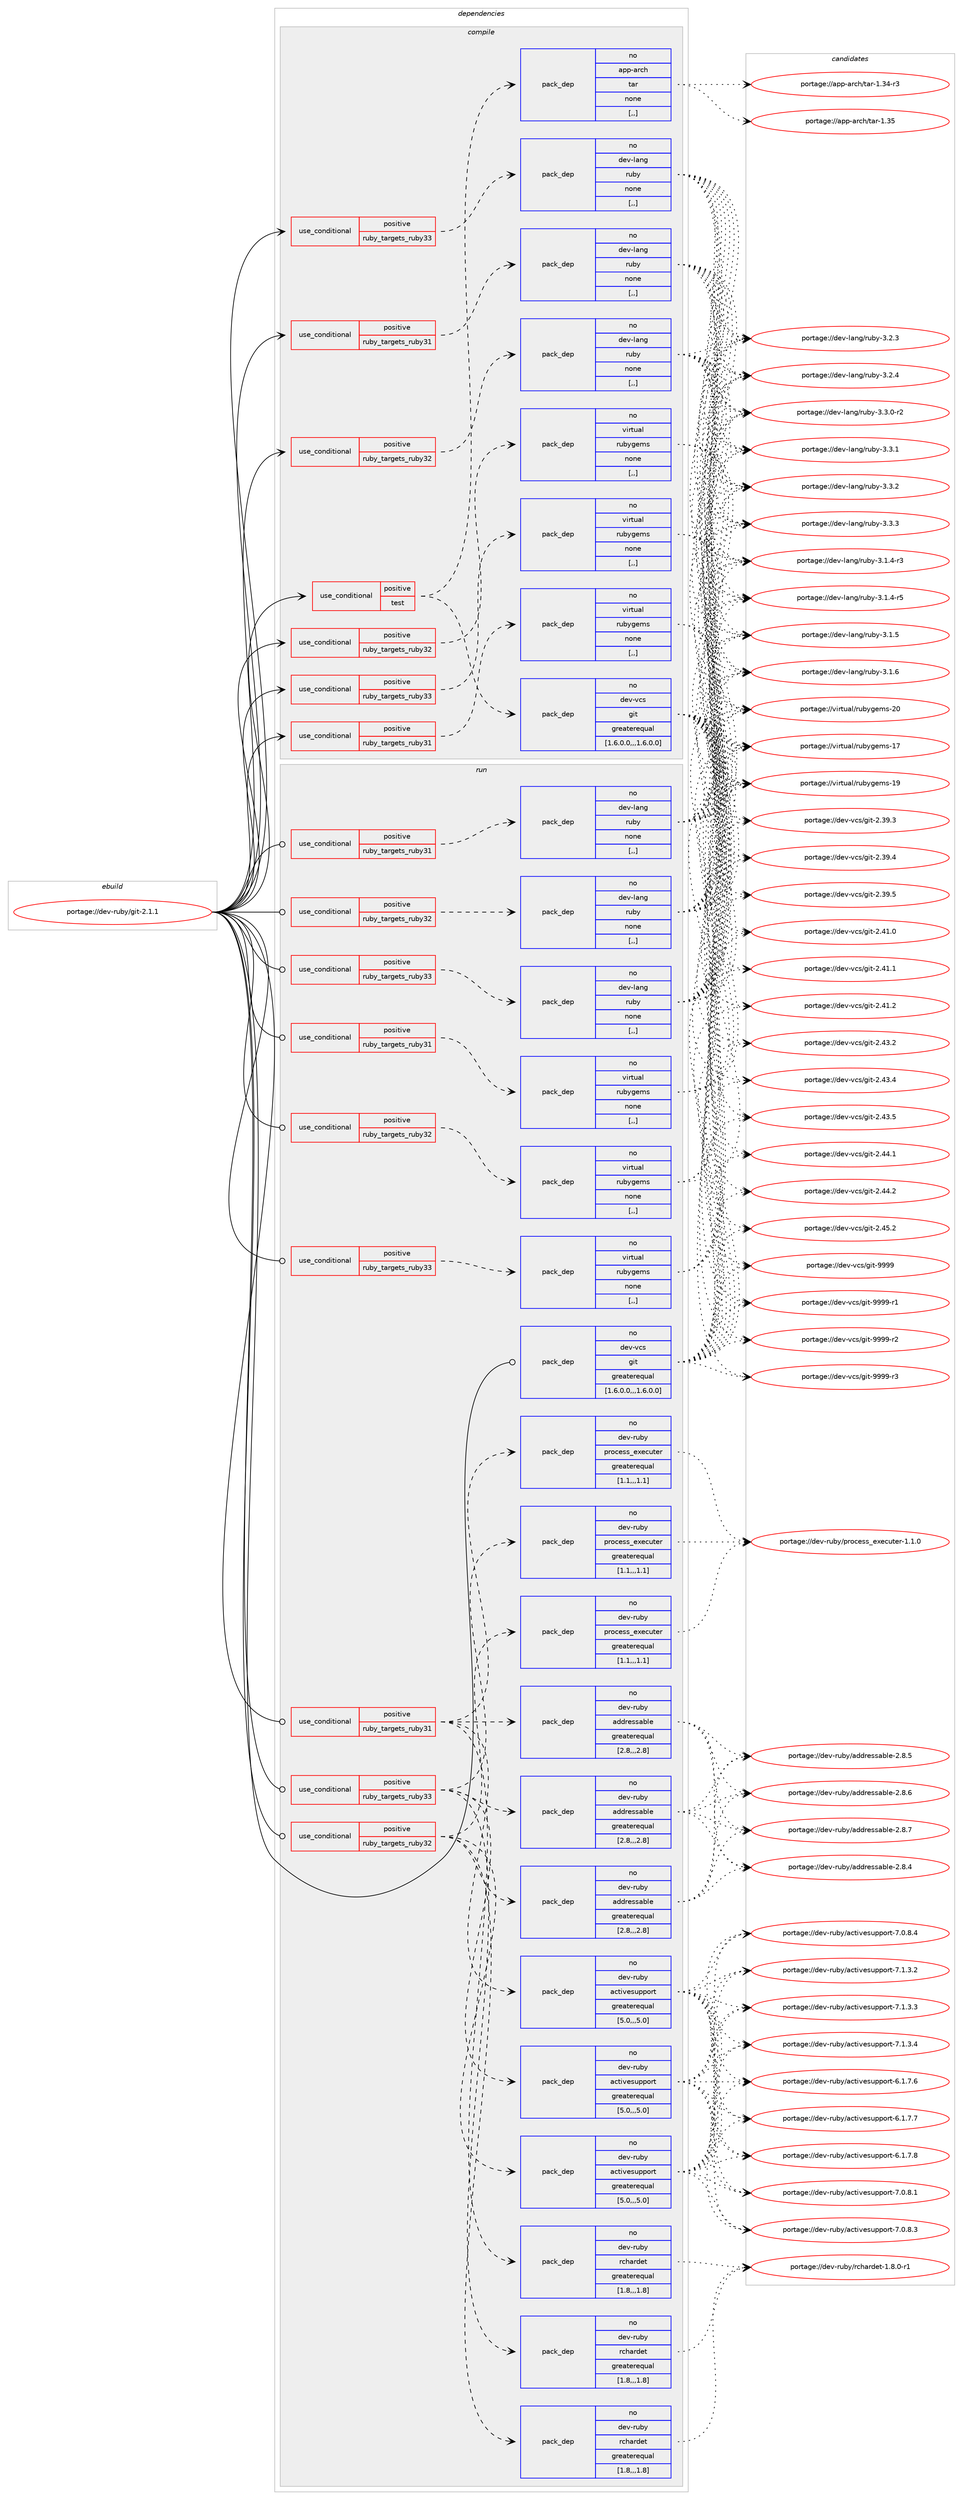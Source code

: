 digraph prolog {

# *************
# Graph options
# *************

newrank=true;
concentrate=true;
compound=true;
graph [rankdir=LR,fontname=Helvetica,fontsize=10,ranksep=1.5];#, ranksep=2.5, nodesep=0.2];
edge  [arrowhead=vee];
node  [fontname=Helvetica,fontsize=10];

# **********
# The ebuild
# **********

subgraph cluster_leftcol {
color=gray;
rank=same;
label=<<i>ebuild</i>>;
id [label="portage://dev-ruby/git-2.1.1", color=red, width=4, href="../dev-ruby/git-2.1.1.svg"];
}

# ****************
# The dependencies
# ****************

subgraph cluster_midcol {
color=gray;
label=<<i>dependencies</i>>;
subgraph cluster_compile {
fillcolor="#eeeeee";
style=filled;
label=<<i>compile</i>>;
subgraph cond47043 {
dependency181080 [label=<<TABLE BORDER="0" CELLBORDER="1" CELLSPACING="0" CELLPADDING="4"><TR><TD ROWSPAN="3" CELLPADDING="10">use_conditional</TD></TR><TR><TD>positive</TD></TR><TR><TD>ruby_targets_ruby31</TD></TR></TABLE>>, shape=none, color=red];
subgraph pack132740 {
dependency181081 [label=<<TABLE BORDER="0" CELLBORDER="1" CELLSPACING="0" CELLPADDING="4" WIDTH="220"><TR><TD ROWSPAN="6" CELLPADDING="30">pack_dep</TD></TR><TR><TD WIDTH="110">no</TD></TR><TR><TD>dev-lang</TD></TR><TR><TD>ruby</TD></TR><TR><TD>none</TD></TR><TR><TD>[,,]</TD></TR></TABLE>>, shape=none, color=blue];
}
dependency181080:e -> dependency181081:w [weight=20,style="dashed",arrowhead="vee"];
}
id:e -> dependency181080:w [weight=20,style="solid",arrowhead="vee"];
subgraph cond47044 {
dependency181082 [label=<<TABLE BORDER="0" CELLBORDER="1" CELLSPACING="0" CELLPADDING="4"><TR><TD ROWSPAN="3" CELLPADDING="10">use_conditional</TD></TR><TR><TD>positive</TD></TR><TR><TD>ruby_targets_ruby31</TD></TR></TABLE>>, shape=none, color=red];
subgraph pack132741 {
dependency181083 [label=<<TABLE BORDER="0" CELLBORDER="1" CELLSPACING="0" CELLPADDING="4" WIDTH="220"><TR><TD ROWSPAN="6" CELLPADDING="30">pack_dep</TD></TR><TR><TD WIDTH="110">no</TD></TR><TR><TD>virtual</TD></TR><TR><TD>rubygems</TD></TR><TR><TD>none</TD></TR><TR><TD>[,,]</TD></TR></TABLE>>, shape=none, color=blue];
}
dependency181082:e -> dependency181083:w [weight=20,style="dashed",arrowhead="vee"];
}
id:e -> dependency181082:w [weight=20,style="solid",arrowhead="vee"];
subgraph cond47045 {
dependency181084 [label=<<TABLE BORDER="0" CELLBORDER="1" CELLSPACING="0" CELLPADDING="4"><TR><TD ROWSPAN="3" CELLPADDING="10">use_conditional</TD></TR><TR><TD>positive</TD></TR><TR><TD>ruby_targets_ruby32</TD></TR></TABLE>>, shape=none, color=red];
subgraph pack132742 {
dependency181085 [label=<<TABLE BORDER="0" CELLBORDER="1" CELLSPACING="0" CELLPADDING="4" WIDTH="220"><TR><TD ROWSPAN="6" CELLPADDING="30">pack_dep</TD></TR><TR><TD WIDTH="110">no</TD></TR><TR><TD>dev-lang</TD></TR><TR><TD>ruby</TD></TR><TR><TD>none</TD></TR><TR><TD>[,,]</TD></TR></TABLE>>, shape=none, color=blue];
}
dependency181084:e -> dependency181085:w [weight=20,style="dashed",arrowhead="vee"];
}
id:e -> dependency181084:w [weight=20,style="solid",arrowhead="vee"];
subgraph cond47046 {
dependency181086 [label=<<TABLE BORDER="0" CELLBORDER="1" CELLSPACING="0" CELLPADDING="4"><TR><TD ROWSPAN="3" CELLPADDING="10">use_conditional</TD></TR><TR><TD>positive</TD></TR><TR><TD>ruby_targets_ruby32</TD></TR></TABLE>>, shape=none, color=red];
subgraph pack132743 {
dependency181087 [label=<<TABLE BORDER="0" CELLBORDER="1" CELLSPACING="0" CELLPADDING="4" WIDTH="220"><TR><TD ROWSPAN="6" CELLPADDING="30">pack_dep</TD></TR><TR><TD WIDTH="110">no</TD></TR><TR><TD>virtual</TD></TR><TR><TD>rubygems</TD></TR><TR><TD>none</TD></TR><TR><TD>[,,]</TD></TR></TABLE>>, shape=none, color=blue];
}
dependency181086:e -> dependency181087:w [weight=20,style="dashed",arrowhead="vee"];
}
id:e -> dependency181086:w [weight=20,style="solid",arrowhead="vee"];
subgraph cond47047 {
dependency181088 [label=<<TABLE BORDER="0" CELLBORDER="1" CELLSPACING="0" CELLPADDING="4"><TR><TD ROWSPAN="3" CELLPADDING="10">use_conditional</TD></TR><TR><TD>positive</TD></TR><TR><TD>ruby_targets_ruby33</TD></TR></TABLE>>, shape=none, color=red];
subgraph pack132744 {
dependency181089 [label=<<TABLE BORDER="0" CELLBORDER="1" CELLSPACING="0" CELLPADDING="4" WIDTH="220"><TR><TD ROWSPAN="6" CELLPADDING="30">pack_dep</TD></TR><TR><TD WIDTH="110">no</TD></TR><TR><TD>dev-lang</TD></TR><TR><TD>ruby</TD></TR><TR><TD>none</TD></TR><TR><TD>[,,]</TD></TR></TABLE>>, shape=none, color=blue];
}
dependency181088:e -> dependency181089:w [weight=20,style="dashed",arrowhead="vee"];
}
id:e -> dependency181088:w [weight=20,style="solid",arrowhead="vee"];
subgraph cond47048 {
dependency181090 [label=<<TABLE BORDER="0" CELLBORDER="1" CELLSPACING="0" CELLPADDING="4"><TR><TD ROWSPAN="3" CELLPADDING="10">use_conditional</TD></TR><TR><TD>positive</TD></TR><TR><TD>ruby_targets_ruby33</TD></TR></TABLE>>, shape=none, color=red];
subgraph pack132745 {
dependency181091 [label=<<TABLE BORDER="0" CELLBORDER="1" CELLSPACING="0" CELLPADDING="4" WIDTH="220"><TR><TD ROWSPAN="6" CELLPADDING="30">pack_dep</TD></TR><TR><TD WIDTH="110">no</TD></TR><TR><TD>virtual</TD></TR><TR><TD>rubygems</TD></TR><TR><TD>none</TD></TR><TR><TD>[,,]</TD></TR></TABLE>>, shape=none, color=blue];
}
dependency181090:e -> dependency181091:w [weight=20,style="dashed",arrowhead="vee"];
}
id:e -> dependency181090:w [weight=20,style="solid",arrowhead="vee"];
subgraph cond47049 {
dependency181092 [label=<<TABLE BORDER="0" CELLBORDER="1" CELLSPACING="0" CELLPADDING="4"><TR><TD ROWSPAN="3" CELLPADDING="10">use_conditional</TD></TR><TR><TD>positive</TD></TR><TR><TD>test</TD></TR></TABLE>>, shape=none, color=red];
subgraph pack132746 {
dependency181093 [label=<<TABLE BORDER="0" CELLBORDER="1" CELLSPACING="0" CELLPADDING="4" WIDTH="220"><TR><TD ROWSPAN="6" CELLPADDING="30">pack_dep</TD></TR><TR><TD WIDTH="110">no</TD></TR><TR><TD>dev-vcs</TD></TR><TR><TD>git</TD></TR><TR><TD>greaterequal</TD></TR><TR><TD>[1.6.0.0,,,1.6.0.0]</TD></TR></TABLE>>, shape=none, color=blue];
}
dependency181092:e -> dependency181093:w [weight=20,style="dashed",arrowhead="vee"];
subgraph pack132747 {
dependency181094 [label=<<TABLE BORDER="0" CELLBORDER="1" CELLSPACING="0" CELLPADDING="4" WIDTH="220"><TR><TD ROWSPAN="6" CELLPADDING="30">pack_dep</TD></TR><TR><TD WIDTH="110">no</TD></TR><TR><TD>app-arch</TD></TR><TR><TD>tar</TD></TR><TR><TD>none</TD></TR><TR><TD>[,,]</TD></TR></TABLE>>, shape=none, color=blue];
}
dependency181092:e -> dependency181094:w [weight=20,style="dashed",arrowhead="vee"];
}
id:e -> dependency181092:w [weight=20,style="solid",arrowhead="vee"];
}
subgraph cluster_compileandrun {
fillcolor="#eeeeee";
style=filled;
label=<<i>compile and run</i>>;
}
subgraph cluster_run {
fillcolor="#eeeeee";
style=filled;
label=<<i>run</i>>;
subgraph cond47050 {
dependency181095 [label=<<TABLE BORDER="0" CELLBORDER="1" CELLSPACING="0" CELLPADDING="4"><TR><TD ROWSPAN="3" CELLPADDING="10">use_conditional</TD></TR><TR><TD>positive</TD></TR><TR><TD>ruby_targets_ruby31</TD></TR></TABLE>>, shape=none, color=red];
subgraph pack132748 {
dependency181096 [label=<<TABLE BORDER="0" CELLBORDER="1" CELLSPACING="0" CELLPADDING="4" WIDTH="220"><TR><TD ROWSPAN="6" CELLPADDING="30">pack_dep</TD></TR><TR><TD WIDTH="110">no</TD></TR><TR><TD>dev-lang</TD></TR><TR><TD>ruby</TD></TR><TR><TD>none</TD></TR><TR><TD>[,,]</TD></TR></TABLE>>, shape=none, color=blue];
}
dependency181095:e -> dependency181096:w [weight=20,style="dashed",arrowhead="vee"];
}
id:e -> dependency181095:w [weight=20,style="solid",arrowhead="odot"];
subgraph cond47051 {
dependency181097 [label=<<TABLE BORDER="0" CELLBORDER="1" CELLSPACING="0" CELLPADDING="4"><TR><TD ROWSPAN="3" CELLPADDING="10">use_conditional</TD></TR><TR><TD>positive</TD></TR><TR><TD>ruby_targets_ruby31</TD></TR></TABLE>>, shape=none, color=red];
subgraph pack132749 {
dependency181098 [label=<<TABLE BORDER="0" CELLBORDER="1" CELLSPACING="0" CELLPADDING="4" WIDTH="220"><TR><TD ROWSPAN="6" CELLPADDING="30">pack_dep</TD></TR><TR><TD WIDTH="110">no</TD></TR><TR><TD>dev-ruby</TD></TR><TR><TD>activesupport</TD></TR><TR><TD>greaterequal</TD></TR><TR><TD>[5.0,,,5.0]</TD></TR></TABLE>>, shape=none, color=blue];
}
dependency181097:e -> dependency181098:w [weight=20,style="dashed",arrowhead="vee"];
subgraph pack132750 {
dependency181099 [label=<<TABLE BORDER="0" CELLBORDER="1" CELLSPACING="0" CELLPADDING="4" WIDTH="220"><TR><TD ROWSPAN="6" CELLPADDING="30">pack_dep</TD></TR><TR><TD WIDTH="110">no</TD></TR><TR><TD>dev-ruby</TD></TR><TR><TD>addressable</TD></TR><TR><TD>greaterequal</TD></TR><TR><TD>[2.8,,,2.8]</TD></TR></TABLE>>, shape=none, color=blue];
}
dependency181097:e -> dependency181099:w [weight=20,style="dashed",arrowhead="vee"];
subgraph pack132751 {
dependency181100 [label=<<TABLE BORDER="0" CELLBORDER="1" CELLSPACING="0" CELLPADDING="4" WIDTH="220"><TR><TD ROWSPAN="6" CELLPADDING="30">pack_dep</TD></TR><TR><TD WIDTH="110">no</TD></TR><TR><TD>dev-ruby</TD></TR><TR><TD>process_executer</TD></TR><TR><TD>greaterequal</TD></TR><TR><TD>[1.1,,,1.1]</TD></TR></TABLE>>, shape=none, color=blue];
}
dependency181097:e -> dependency181100:w [weight=20,style="dashed",arrowhead="vee"];
subgraph pack132752 {
dependency181101 [label=<<TABLE BORDER="0" CELLBORDER="1" CELLSPACING="0" CELLPADDING="4" WIDTH="220"><TR><TD ROWSPAN="6" CELLPADDING="30">pack_dep</TD></TR><TR><TD WIDTH="110">no</TD></TR><TR><TD>dev-ruby</TD></TR><TR><TD>rchardet</TD></TR><TR><TD>greaterequal</TD></TR><TR><TD>[1.8,,,1.8]</TD></TR></TABLE>>, shape=none, color=blue];
}
dependency181097:e -> dependency181101:w [weight=20,style="dashed",arrowhead="vee"];
}
id:e -> dependency181097:w [weight=20,style="solid",arrowhead="odot"];
subgraph cond47052 {
dependency181102 [label=<<TABLE BORDER="0" CELLBORDER="1" CELLSPACING="0" CELLPADDING="4"><TR><TD ROWSPAN="3" CELLPADDING="10">use_conditional</TD></TR><TR><TD>positive</TD></TR><TR><TD>ruby_targets_ruby31</TD></TR></TABLE>>, shape=none, color=red];
subgraph pack132753 {
dependency181103 [label=<<TABLE BORDER="0" CELLBORDER="1" CELLSPACING="0" CELLPADDING="4" WIDTH="220"><TR><TD ROWSPAN="6" CELLPADDING="30">pack_dep</TD></TR><TR><TD WIDTH="110">no</TD></TR><TR><TD>virtual</TD></TR><TR><TD>rubygems</TD></TR><TR><TD>none</TD></TR><TR><TD>[,,]</TD></TR></TABLE>>, shape=none, color=blue];
}
dependency181102:e -> dependency181103:w [weight=20,style="dashed",arrowhead="vee"];
}
id:e -> dependency181102:w [weight=20,style="solid",arrowhead="odot"];
subgraph cond47053 {
dependency181104 [label=<<TABLE BORDER="0" CELLBORDER="1" CELLSPACING="0" CELLPADDING="4"><TR><TD ROWSPAN="3" CELLPADDING="10">use_conditional</TD></TR><TR><TD>positive</TD></TR><TR><TD>ruby_targets_ruby32</TD></TR></TABLE>>, shape=none, color=red];
subgraph pack132754 {
dependency181105 [label=<<TABLE BORDER="0" CELLBORDER="1" CELLSPACING="0" CELLPADDING="4" WIDTH="220"><TR><TD ROWSPAN="6" CELLPADDING="30">pack_dep</TD></TR><TR><TD WIDTH="110">no</TD></TR><TR><TD>dev-lang</TD></TR><TR><TD>ruby</TD></TR><TR><TD>none</TD></TR><TR><TD>[,,]</TD></TR></TABLE>>, shape=none, color=blue];
}
dependency181104:e -> dependency181105:w [weight=20,style="dashed",arrowhead="vee"];
}
id:e -> dependency181104:w [weight=20,style="solid",arrowhead="odot"];
subgraph cond47054 {
dependency181106 [label=<<TABLE BORDER="0" CELLBORDER="1" CELLSPACING="0" CELLPADDING="4"><TR><TD ROWSPAN="3" CELLPADDING="10">use_conditional</TD></TR><TR><TD>positive</TD></TR><TR><TD>ruby_targets_ruby32</TD></TR></TABLE>>, shape=none, color=red];
subgraph pack132755 {
dependency181107 [label=<<TABLE BORDER="0" CELLBORDER="1" CELLSPACING="0" CELLPADDING="4" WIDTH="220"><TR><TD ROWSPAN="6" CELLPADDING="30">pack_dep</TD></TR><TR><TD WIDTH="110">no</TD></TR><TR><TD>dev-ruby</TD></TR><TR><TD>activesupport</TD></TR><TR><TD>greaterequal</TD></TR><TR><TD>[5.0,,,5.0]</TD></TR></TABLE>>, shape=none, color=blue];
}
dependency181106:e -> dependency181107:w [weight=20,style="dashed",arrowhead="vee"];
subgraph pack132756 {
dependency181108 [label=<<TABLE BORDER="0" CELLBORDER="1" CELLSPACING="0" CELLPADDING="4" WIDTH="220"><TR><TD ROWSPAN="6" CELLPADDING="30">pack_dep</TD></TR><TR><TD WIDTH="110">no</TD></TR><TR><TD>dev-ruby</TD></TR><TR><TD>addressable</TD></TR><TR><TD>greaterequal</TD></TR><TR><TD>[2.8,,,2.8]</TD></TR></TABLE>>, shape=none, color=blue];
}
dependency181106:e -> dependency181108:w [weight=20,style="dashed",arrowhead="vee"];
subgraph pack132757 {
dependency181109 [label=<<TABLE BORDER="0" CELLBORDER="1" CELLSPACING="0" CELLPADDING="4" WIDTH="220"><TR><TD ROWSPAN="6" CELLPADDING="30">pack_dep</TD></TR><TR><TD WIDTH="110">no</TD></TR><TR><TD>dev-ruby</TD></TR><TR><TD>process_executer</TD></TR><TR><TD>greaterequal</TD></TR><TR><TD>[1.1,,,1.1]</TD></TR></TABLE>>, shape=none, color=blue];
}
dependency181106:e -> dependency181109:w [weight=20,style="dashed",arrowhead="vee"];
subgraph pack132758 {
dependency181110 [label=<<TABLE BORDER="0" CELLBORDER="1" CELLSPACING="0" CELLPADDING="4" WIDTH="220"><TR><TD ROWSPAN="6" CELLPADDING="30">pack_dep</TD></TR><TR><TD WIDTH="110">no</TD></TR><TR><TD>dev-ruby</TD></TR><TR><TD>rchardet</TD></TR><TR><TD>greaterequal</TD></TR><TR><TD>[1.8,,,1.8]</TD></TR></TABLE>>, shape=none, color=blue];
}
dependency181106:e -> dependency181110:w [weight=20,style="dashed",arrowhead="vee"];
}
id:e -> dependency181106:w [weight=20,style="solid",arrowhead="odot"];
subgraph cond47055 {
dependency181111 [label=<<TABLE BORDER="0" CELLBORDER="1" CELLSPACING="0" CELLPADDING="4"><TR><TD ROWSPAN="3" CELLPADDING="10">use_conditional</TD></TR><TR><TD>positive</TD></TR><TR><TD>ruby_targets_ruby32</TD></TR></TABLE>>, shape=none, color=red];
subgraph pack132759 {
dependency181112 [label=<<TABLE BORDER="0" CELLBORDER="1" CELLSPACING="0" CELLPADDING="4" WIDTH="220"><TR><TD ROWSPAN="6" CELLPADDING="30">pack_dep</TD></TR><TR><TD WIDTH="110">no</TD></TR><TR><TD>virtual</TD></TR><TR><TD>rubygems</TD></TR><TR><TD>none</TD></TR><TR><TD>[,,]</TD></TR></TABLE>>, shape=none, color=blue];
}
dependency181111:e -> dependency181112:w [weight=20,style="dashed",arrowhead="vee"];
}
id:e -> dependency181111:w [weight=20,style="solid",arrowhead="odot"];
subgraph cond47056 {
dependency181113 [label=<<TABLE BORDER="0" CELLBORDER="1" CELLSPACING="0" CELLPADDING="4"><TR><TD ROWSPAN="3" CELLPADDING="10">use_conditional</TD></TR><TR><TD>positive</TD></TR><TR><TD>ruby_targets_ruby33</TD></TR></TABLE>>, shape=none, color=red];
subgraph pack132760 {
dependency181114 [label=<<TABLE BORDER="0" CELLBORDER="1" CELLSPACING="0" CELLPADDING="4" WIDTH="220"><TR><TD ROWSPAN="6" CELLPADDING="30">pack_dep</TD></TR><TR><TD WIDTH="110">no</TD></TR><TR><TD>dev-lang</TD></TR><TR><TD>ruby</TD></TR><TR><TD>none</TD></TR><TR><TD>[,,]</TD></TR></TABLE>>, shape=none, color=blue];
}
dependency181113:e -> dependency181114:w [weight=20,style="dashed",arrowhead="vee"];
}
id:e -> dependency181113:w [weight=20,style="solid",arrowhead="odot"];
subgraph cond47057 {
dependency181115 [label=<<TABLE BORDER="0" CELLBORDER="1" CELLSPACING="0" CELLPADDING="4"><TR><TD ROWSPAN="3" CELLPADDING="10">use_conditional</TD></TR><TR><TD>positive</TD></TR><TR><TD>ruby_targets_ruby33</TD></TR></TABLE>>, shape=none, color=red];
subgraph pack132761 {
dependency181116 [label=<<TABLE BORDER="0" CELLBORDER="1" CELLSPACING="0" CELLPADDING="4" WIDTH="220"><TR><TD ROWSPAN="6" CELLPADDING="30">pack_dep</TD></TR><TR><TD WIDTH="110">no</TD></TR><TR><TD>dev-ruby</TD></TR><TR><TD>activesupport</TD></TR><TR><TD>greaterequal</TD></TR><TR><TD>[5.0,,,5.0]</TD></TR></TABLE>>, shape=none, color=blue];
}
dependency181115:e -> dependency181116:w [weight=20,style="dashed",arrowhead="vee"];
subgraph pack132762 {
dependency181117 [label=<<TABLE BORDER="0" CELLBORDER="1" CELLSPACING="0" CELLPADDING="4" WIDTH="220"><TR><TD ROWSPAN="6" CELLPADDING="30">pack_dep</TD></TR><TR><TD WIDTH="110">no</TD></TR><TR><TD>dev-ruby</TD></TR><TR><TD>addressable</TD></TR><TR><TD>greaterequal</TD></TR><TR><TD>[2.8,,,2.8]</TD></TR></TABLE>>, shape=none, color=blue];
}
dependency181115:e -> dependency181117:w [weight=20,style="dashed",arrowhead="vee"];
subgraph pack132763 {
dependency181118 [label=<<TABLE BORDER="0" CELLBORDER="1" CELLSPACING="0" CELLPADDING="4" WIDTH="220"><TR><TD ROWSPAN="6" CELLPADDING="30">pack_dep</TD></TR><TR><TD WIDTH="110">no</TD></TR><TR><TD>dev-ruby</TD></TR><TR><TD>process_executer</TD></TR><TR><TD>greaterequal</TD></TR><TR><TD>[1.1,,,1.1]</TD></TR></TABLE>>, shape=none, color=blue];
}
dependency181115:e -> dependency181118:w [weight=20,style="dashed",arrowhead="vee"];
subgraph pack132764 {
dependency181119 [label=<<TABLE BORDER="0" CELLBORDER="1" CELLSPACING="0" CELLPADDING="4" WIDTH="220"><TR><TD ROWSPAN="6" CELLPADDING="30">pack_dep</TD></TR><TR><TD WIDTH="110">no</TD></TR><TR><TD>dev-ruby</TD></TR><TR><TD>rchardet</TD></TR><TR><TD>greaterequal</TD></TR><TR><TD>[1.8,,,1.8]</TD></TR></TABLE>>, shape=none, color=blue];
}
dependency181115:e -> dependency181119:w [weight=20,style="dashed",arrowhead="vee"];
}
id:e -> dependency181115:w [weight=20,style="solid",arrowhead="odot"];
subgraph cond47058 {
dependency181120 [label=<<TABLE BORDER="0" CELLBORDER="1" CELLSPACING="0" CELLPADDING="4"><TR><TD ROWSPAN="3" CELLPADDING="10">use_conditional</TD></TR><TR><TD>positive</TD></TR><TR><TD>ruby_targets_ruby33</TD></TR></TABLE>>, shape=none, color=red];
subgraph pack132765 {
dependency181121 [label=<<TABLE BORDER="0" CELLBORDER="1" CELLSPACING="0" CELLPADDING="4" WIDTH="220"><TR><TD ROWSPAN="6" CELLPADDING="30">pack_dep</TD></TR><TR><TD WIDTH="110">no</TD></TR><TR><TD>virtual</TD></TR><TR><TD>rubygems</TD></TR><TR><TD>none</TD></TR><TR><TD>[,,]</TD></TR></TABLE>>, shape=none, color=blue];
}
dependency181120:e -> dependency181121:w [weight=20,style="dashed",arrowhead="vee"];
}
id:e -> dependency181120:w [weight=20,style="solid",arrowhead="odot"];
subgraph pack132766 {
dependency181122 [label=<<TABLE BORDER="0" CELLBORDER="1" CELLSPACING="0" CELLPADDING="4" WIDTH="220"><TR><TD ROWSPAN="6" CELLPADDING="30">pack_dep</TD></TR><TR><TD WIDTH="110">no</TD></TR><TR><TD>dev-vcs</TD></TR><TR><TD>git</TD></TR><TR><TD>greaterequal</TD></TR><TR><TD>[1.6.0.0,,,1.6.0.0]</TD></TR></TABLE>>, shape=none, color=blue];
}
id:e -> dependency181122:w [weight=20,style="solid",arrowhead="odot"];
}
}

# **************
# The candidates
# **************

subgraph cluster_choices {
rank=same;
color=gray;
label=<<i>candidates</i>>;

subgraph choice132740 {
color=black;
nodesep=1;
choice100101118451089711010347114117981214551464946524511451 [label="portage://dev-lang/ruby-3.1.4-r3", color=red, width=4,href="../dev-lang/ruby-3.1.4-r3.svg"];
choice100101118451089711010347114117981214551464946524511453 [label="portage://dev-lang/ruby-3.1.4-r5", color=red, width=4,href="../dev-lang/ruby-3.1.4-r5.svg"];
choice10010111845108971101034711411798121455146494653 [label="portage://dev-lang/ruby-3.1.5", color=red, width=4,href="../dev-lang/ruby-3.1.5.svg"];
choice10010111845108971101034711411798121455146494654 [label="portage://dev-lang/ruby-3.1.6", color=red, width=4,href="../dev-lang/ruby-3.1.6.svg"];
choice10010111845108971101034711411798121455146504651 [label="portage://dev-lang/ruby-3.2.3", color=red, width=4,href="../dev-lang/ruby-3.2.3.svg"];
choice10010111845108971101034711411798121455146504652 [label="portage://dev-lang/ruby-3.2.4", color=red, width=4,href="../dev-lang/ruby-3.2.4.svg"];
choice100101118451089711010347114117981214551465146484511450 [label="portage://dev-lang/ruby-3.3.0-r2", color=red, width=4,href="../dev-lang/ruby-3.3.0-r2.svg"];
choice10010111845108971101034711411798121455146514649 [label="portage://dev-lang/ruby-3.3.1", color=red, width=4,href="../dev-lang/ruby-3.3.1.svg"];
choice10010111845108971101034711411798121455146514650 [label="portage://dev-lang/ruby-3.3.2", color=red, width=4,href="../dev-lang/ruby-3.3.2.svg"];
choice10010111845108971101034711411798121455146514651 [label="portage://dev-lang/ruby-3.3.3", color=red, width=4,href="../dev-lang/ruby-3.3.3.svg"];
dependency181081:e -> choice100101118451089711010347114117981214551464946524511451:w [style=dotted,weight="100"];
dependency181081:e -> choice100101118451089711010347114117981214551464946524511453:w [style=dotted,weight="100"];
dependency181081:e -> choice10010111845108971101034711411798121455146494653:w [style=dotted,weight="100"];
dependency181081:e -> choice10010111845108971101034711411798121455146494654:w [style=dotted,weight="100"];
dependency181081:e -> choice10010111845108971101034711411798121455146504651:w [style=dotted,weight="100"];
dependency181081:e -> choice10010111845108971101034711411798121455146504652:w [style=dotted,weight="100"];
dependency181081:e -> choice100101118451089711010347114117981214551465146484511450:w [style=dotted,weight="100"];
dependency181081:e -> choice10010111845108971101034711411798121455146514649:w [style=dotted,weight="100"];
dependency181081:e -> choice10010111845108971101034711411798121455146514650:w [style=dotted,weight="100"];
dependency181081:e -> choice10010111845108971101034711411798121455146514651:w [style=dotted,weight="100"];
}
subgraph choice132741 {
color=black;
nodesep=1;
choice118105114116117971084711411798121103101109115454955 [label="portage://virtual/rubygems-17", color=red, width=4,href="../virtual/rubygems-17.svg"];
choice118105114116117971084711411798121103101109115454957 [label="portage://virtual/rubygems-19", color=red, width=4,href="../virtual/rubygems-19.svg"];
choice118105114116117971084711411798121103101109115455048 [label="portage://virtual/rubygems-20", color=red, width=4,href="../virtual/rubygems-20.svg"];
dependency181083:e -> choice118105114116117971084711411798121103101109115454955:w [style=dotted,weight="100"];
dependency181083:e -> choice118105114116117971084711411798121103101109115454957:w [style=dotted,weight="100"];
dependency181083:e -> choice118105114116117971084711411798121103101109115455048:w [style=dotted,weight="100"];
}
subgraph choice132742 {
color=black;
nodesep=1;
choice100101118451089711010347114117981214551464946524511451 [label="portage://dev-lang/ruby-3.1.4-r3", color=red, width=4,href="../dev-lang/ruby-3.1.4-r3.svg"];
choice100101118451089711010347114117981214551464946524511453 [label="portage://dev-lang/ruby-3.1.4-r5", color=red, width=4,href="../dev-lang/ruby-3.1.4-r5.svg"];
choice10010111845108971101034711411798121455146494653 [label="portage://dev-lang/ruby-3.1.5", color=red, width=4,href="../dev-lang/ruby-3.1.5.svg"];
choice10010111845108971101034711411798121455146494654 [label="portage://dev-lang/ruby-3.1.6", color=red, width=4,href="../dev-lang/ruby-3.1.6.svg"];
choice10010111845108971101034711411798121455146504651 [label="portage://dev-lang/ruby-3.2.3", color=red, width=4,href="../dev-lang/ruby-3.2.3.svg"];
choice10010111845108971101034711411798121455146504652 [label="portage://dev-lang/ruby-3.2.4", color=red, width=4,href="../dev-lang/ruby-3.2.4.svg"];
choice100101118451089711010347114117981214551465146484511450 [label="portage://dev-lang/ruby-3.3.0-r2", color=red, width=4,href="../dev-lang/ruby-3.3.0-r2.svg"];
choice10010111845108971101034711411798121455146514649 [label="portage://dev-lang/ruby-3.3.1", color=red, width=4,href="../dev-lang/ruby-3.3.1.svg"];
choice10010111845108971101034711411798121455146514650 [label="portage://dev-lang/ruby-3.3.2", color=red, width=4,href="../dev-lang/ruby-3.3.2.svg"];
choice10010111845108971101034711411798121455146514651 [label="portage://dev-lang/ruby-3.3.3", color=red, width=4,href="../dev-lang/ruby-3.3.3.svg"];
dependency181085:e -> choice100101118451089711010347114117981214551464946524511451:w [style=dotted,weight="100"];
dependency181085:e -> choice100101118451089711010347114117981214551464946524511453:w [style=dotted,weight="100"];
dependency181085:e -> choice10010111845108971101034711411798121455146494653:w [style=dotted,weight="100"];
dependency181085:e -> choice10010111845108971101034711411798121455146494654:w [style=dotted,weight="100"];
dependency181085:e -> choice10010111845108971101034711411798121455146504651:w [style=dotted,weight="100"];
dependency181085:e -> choice10010111845108971101034711411798121455146504652:w [style=dotted,weight="100"];
dependency181085:e -> choice100101118451089711010347114117981214551465146484511450:w [style=dotted,weight="100"];
dependency181085:e -> choice10010111845108971101034711411798121455146514649:w [style=dotted,weight="100"];
dependency181085:e -> choice10010111845108971101034711411798121455146514650:w [style=dotted,weight="100"];
dependency181085:e -> choice10010111845108971101034711411798121455146514651:w [style=dotted,weight="100"];
}
subgraph choice132743 {
color=black;
nodesep=1;
choice118105114116117971084711411798121103101109115454955 [label="portage://virtual/rubygems-17", color=red, width=4,href="../virtual/rubygems-17.svg"];
choice118105114116117971084711411798121103101109115454957 [label="portage://virtual/rubygems-19", color=red, width=4,href="../virtual/rubygems-19.svg"];
choice118105114116117971084711411798121103101109115455048 [label="portage://virtual/rubygems-20", color=red, width=4,href="../virtual/rubygems-20.svg"];
dependency181087:e -> choice118105114116117971084711411798121103101109115454955:w [style=dotted,weight="100"];
dependency181087:e -> choice118105114116117971084711411798121103101109115454957:w [style=dotted,weight="100"];
dependency181087:e -> choice118105114116117971084711411798121103101109115455048:w [style=dotted,weight="100"];
}
subgraph choice132744 {
color=black;
nodesep=1;
choice100101118451089711010347114117981214551464946524511451 [label="portage://dev-lang/ruby-3.1.4-r3", color=red, width=4,href="../dev-lang/ruby-3.1.4-r3.svg"];
choice100101118451089711010347114117981214551464946524511453 [label="portage://dev-lang/ruby-3.1.4-r5", color=red, width=4,href="../dev-lang/ruby-3.1.4-r5.svg"];
choice10010111845108971101034711411798121455146494653 [label="portage://dev-lang/ruby-3.1.5", color=red, width=4,href="../dev-lang/ruby-3.1.5.svg"];
choice10010111845108971101034711411798121455146494654 [label="portage://dev-lang/ruby-3.1.6", color=red, width=4,href="../dev-lang/ruby-3.1.6.svg"];
choice10010111845108971101034711411798121455146504651 [label="portage://dev-lang/ruby-3.2.3", color=red, width=4,href="../dev-lang/ruby-3.2.3.svg"];
choice10010111845108971101034711411798121455146504652 [label="portage://dev-lang/ruby-3.2.4", color=red, width=4,href="../dev-lang/ruby-3.2.4.svg"];
choice100101118451089711010347114117981214551465146484511450 [label="portage://dev-lang/ruby-3.3.0-r2", color=red, width=4,href="../dev-lang/ruby-3.3.0-r2.svg"];
choice10010111845108971101034711411798121455146514649 [label="portage://dev-lang/ruby-3.3.1", color=red, width=4,href="../dev-lang/ruby-3.3.1.svg"];
choice10010111845108971101034711411798121455146514650 [label="portage://dev-lang/ruby-3.3.2", color=red, width=4,href="../dev-lang/ruby-3.3.2.svg"];
choice10010111845108971101034711411798121455146514651 [label="portage://dev-lang/ruby-3.3.3", color=red, width=4,href="../dev-lang/ruby-3.3.3.svg"];
dependency181089:e -> choice100101118451089711010347114117981214551464946524511451:w [style=dotted,weight="100"];
dependency181089:e -> choice100101118451089711010347114117981214551464946524511453:w [style=dotted,weight="100"];
dependency181089:e -> choice10010111845108971101034711411798121455146494653:w [style=dotted,weight="100"];
dependency181089:e -> choice10010111845108971101034711411798121455146494654:w [style=dotted,weight="100"];
dependency181089:e -> choice10010111845108971101034711411798121455146504651:w [style=dotted,weight="100"];
dependency181089:e -> choice10010111845108971101034711411798121455146504652:w [style=dotted,weight="100"];
dependency181089:e -> choice100101118451089711010347114117981214551465146484511450:w [style=dotted,weight="100"];
dependency181089:e -> choice10010111845108971101034711411798121455146514649:w [style=dotted,weight="100"];
dependency181089:e -> choice10010111845108971101034711411798121455146514650:w [style=dotted,weight="100"];
dependency181089:e -> choice10010111845108971101034711411798121455146514651:w [style=dotted,weight="100"];
}
subgraph choice132745 {
color=black;
nodesep=1;
choice118105114116117971084711411798121103101109115454955 [label="portage://virtual/rubygems-17", color=red, width=4,href="../virtual/rubygems-17.svg"];
choice118105114116117971084711411798121103101109115454957 [label="portage://virtual/rubygems-19", color=red, width=4,href="../virtual/rubygems-19.svg"];
choice118105114116117971084711411798121103101109115455048 [label="portage://virtual/rubygems-20", color=red, width=4,href="../virtual/rubygems-20.svg"];
dependency181091:e -> choice118105114116117971084711411798121103101109115454955:w [style=dotted,weight="100"];
dependency181091:e -> choice118105114116117971084711411798121103101109115454957:w [style=dotted,weight="100"];
dependency181091:e -> choice118105114116117971084711411798121103101109115455048:w [style=dotted,weight="100"];
}
subgraph choice132746 {
color=black;
nodesep=1;
choice10010111845118991154710310511645504651574651 [label="portage://dev-vcs/git-2.39.3", color=red, width=4,href="../dev-vcs/git-2.39.3.svg"];
choice10010111845118991154710310511645504651574652 [label="portage://dev-vcs/git-2.39.4", color=red, width=4,href="../dev-vcs/git-2.39.4.svg"];
choice10010111845118991154710310511645504651574653 [label="portage://dev-vcs/git-2.39.5", color=red, width=4,href="../dev-vcs/git-2.39.5.svg"];
choice10010111845118991154710310511645504652494648 [label="portage://dev-vcs/git-2.41.0", color=red, width=4,href="../dev-vcs/git-2.41.0.svg"];
choice10010111845118991154710310511645504652494649 [label="portage://dev-vcs/git-2.41.1", color=red, width=4,href="../dev-vcs/git-2.41.1.svg"];
choice10010111845118991154710310511645504652494650 [label="portage://dev-vcs/git-2.41.2", color=red, width=4,href="../dev-vcs/git-2.41.2.svg"];
choice10010111845118991154710310511645504652514650 [label="portage://dev-vcs/git-2.43.2", color=red, width=4,href="../dev-vcs/git-2.43.2.svg"];
choice10010111845118991154710310511645504652514652 [label="portage://dev-vcs/git-2.43.4", color=red, width=4,href="../dev-vcs/git-2.43.4.svg"];
choice10010111845118991154710310511645504652514653 [label="portage://dev-vcs/git-2.43.5", color=red, width=4,href="../dev-vcs/git-2.43.5.svg"];
choice10010111845118991154710310511645504652524649 [label="portage://dev-vcs/git-2.44.1", color=red, width=4,href="../dev-vcs/git-2.44.1.svg"];
choice10010111845118991154710310511645504652524650 [label="portage://dev-vcs/git-2.44.2", color=red, width=4,href="../dev-vcs/git-2.44.2.svg"];
choice10010111845118991154710310511645504652534650 [label="portage://dev-vcs/git-2.45.2", color=red, width=4,href="../dev-vcs/git-2.45.2.svg"];
choice1001011184511899115471031051164557575757 [label="portage://dev-vcs/git-9999", color=red, width=4,href="../dev-vcs/git-9999.svg"];
choice10010111845118991154710310511645575757574511449 [label="portage://dev-vcs/git-9999-r1", color=red, width=4,href="../dev-vcs/git-9999-r1.svg"];
choice10010111845118991154710310511645575757574511450 [label="portage://dev-vcs/git-9999-r2", color=red, width=4,href="../dev-vcs/git-9999-r2.svg"];
choice10010111845118991154710310511645575757574511451 [label="portage://dev-vcs/git-9999-r3", color=red, width=4,href="../dev-vcs/git-9999-r3.svg"];
dependency181093:e -> choice10010111845118991154710310511645504651574651:w [style=dotted,weight="100"];
dependency181093:e -> choice10010111845118991154710310511645504651574652:w [style=dotted,weight="100"];
dependency181093:e -> choice10010111845118991154710310511645504651574653:w [style=dotted,weight="100"];
dependency181093:e -> choice10010111845118991154710310511645504652494648:w [style=dotted,weight="100"];
dependency181093:e -> choice10010111845118991154710310511645504652494649:w [style=dotted,weight="100"];
dependency181093:e -> choice10010111845118991154710310511645504652494650:w [style=dotted,weight="100"];
dependency181093:e -> choice10010111845118991154710310511645504652514650:w [style=dotted,weight="100"];
dependency181093:e -> choice10010111845118991154710310511645504652514652:w [style=dotted,weight="100"];
dependency181093:e -> choice10010111845118991154710310511645504652514653:w [style=dotted,weight="100"];
dependency181093:e -> choice10010111845118991154710310511645504652524649:w [style=dotted,weight="100"];
dependency181093:e -> choice10010111845118991154710310511645504652524650:w [style=dotted,weight="100"];
dependency181093:e -> choice10010111845118991154710310511645504652534650:w [style=dotted,weight="100"];
dependency181093:e -> choice1001011184511899115471031051164557575757:w [style=dotted,weight="100"];
dependency181093:e -> choice10010111845118991154710310511645575757574511449:w [style=dotted,weight="100"];
dependency181093:e -> choice10010111845118991154710310511645575757574511450:w [style=dotted,weight="100"];
dependency181093:e -> choice10010111845118991154710310511645575757574511451:w [style=dotted,weight="100"];
}
subgraph choice132747 {
color=black;
nodesep=1;
choice97112112459711499104471169711445494651524511451 [label="portage://app-arch/tar-1.34-r3", color=red, width=4,href="../app-arch/tar-1.34-r3.svg"];
choice9711211245971149910447116971144549465153 [label="portage://app-arch/tar-1.35", color=red, width=4,href="../app-arch/tar-1.35.svg"];
dependency181094:e -> choice97112112459711499104471169711445494651524511451:w [style=dotted,weight="100"];
dependency181094:e -> choice9711211245971149910447116971144549465153:w [style=dotted,weight="100"];
}
subgraph choice132748 {
color=black;
nodesep=1;
choice100101118451089711010347114117981214551464946524511451 [label="portage://dev-lang/ruby-3.1.4-r3", color=red, width=4,href="../dev-lang/ruby-3.1.4-r3.svg"];
choice100101118451089711010347114117981214551464946524511453 [label="portage://dev-lang/ruby-3.1.4-r5", color=red, width=4,href="../dev-lang/ruby-3.1.4-r5.svg"];
choice10010111845108971101034711411798121455146494653 [label="portage://dev-lang/ruby-3.1.5", color=red, width=4,href="../dev-lang/ruby-3.1.5.svg"];
choice10010111845108971101034711411798121455146494654 [label="portage://dev-lang/ruby-3.1.6", color=red, width=4,href="../dev-lang/ruby-3.1.6.svg"];
choice10010111845108971101034711411798121455146504651 [label="portage://dev-lang/ruby-3.2.3", color=red, width=4,href="../dev-lang/ruby-3.2.3.svg"];
choice10010111845108971101034711411798121455146504652 [label="portage://dev-lang/ruby-3.2.4", color=red, width=4,href="../dev-lang/ruby-3.2.4.svg"];
choice100101118451089711010347114117981214551465146484511450 [label="portage://dev-lang/ruby-3.3.0-r2", color=red, width=4,href="../dev-lang/ruby-3.3.0-r2.svg"];
choice10010111845108971101034711411798121455146514649 [label="portage://dev-lang/ruby-3.3.1", color=red, width=4,href="../dev-lang/ruby-3.3.1.svg"];
choice10010111845108971101034711411798121455146514650 [label="portage://dev-lang/ruby-3.3.2", color=red, width=4,href="../dev-lang/ruby-3.3.2.svg"];
choice10010111845108971101034711411798121455146514651 [label="portage://dev-lang/ruby-3.3.3", color=red, width=4,href="../dev-lang/ruby-3.3.3.svg"];
dependency181096:e -> choice100101118451089711010347114117981214551464946524511451:w [style=dotted,weight="100"];
dependency181096:e -> choice100101118451089711010347114117981214551464946524511453:w [style=dotted,weight="100"];
dependency181096:e -> choice10010111845108971101034711411798121455146494653:w [style=dotted,weight="100"];
dependency181096:e -> choice10010111845108971101034711411798121455146494654:w [style=dotted,weight="100"];
dependency181096:e -> choice10010111845108971101034711411798121455146504651:w [style=dotted,weight="100"];
dependency181096:e -> choice10010111845108971101034711411798121455146504652:w [style=dotted,weight="100"];
dependency181096:e -> choice100101118451089711010347114117981214551465146484511450:w [style=dotted,weight="100"];
dependency181096:e -> choice10010111845108971101034711411798121455146514649:w [style=dotted,weight="100"];
dependency181096:e -> choice10010111845108971101034711411798121455146514650:w [style=dotted,weight="100"];
dependency181096:e -> choice10010111845108971101034711411798121455146514651:w [style=dotted,weight="100"];
}
subgraph choice132749 {
color=black;
nodesep=1;
choice10010111845114117981214797991161051181011151171121121111141164554464946554654 [label="portage://dev-ruby/activesupport-6.1.7.6", color=red, width=4,href="../dev-ruby/activesupport-6.1.7.6.svg"];
choice10010111845114117981214797991161051181011151171121121111141164554464946554655 [label="portage://dev-ruby/activesupport-6.1.7.7", color=red, width=4,href="../dev-ruby/activesupport-6.1.7.7.svg"];
choice10010111845114117981214797991161051181011151171121121111141164554464946554656 [label="portage://dev-ruby/activesupport-6.1.7.8", color=red, width=4,href="../dev-ruby/activesupport-6.1.7.8.svg"];
choice10010111845114117981214797991161051181011151171121121111141164555464846564649 [label="portage://dev-ruby/activesupport-7.0.8.1", color=red, width=4,href="../dev-ruby/activesupport-7.0.8.1.svg"];
choice10010111845114117981214797991161051181011151171121121111141164555464846564651 [label="portage://dev-ruby/activesupport-7.0.8.3", color=red, width=4,href="../dev-ruby/activesupport-7.0.8.3.svg"];
choice10010111845114117981214797991161051181011151171121121111141164555464846564652 [label="portage://dev-ruby/activesupport-7.0.8.4", color=red, width=4,href="../dev-ruby/activesupport-7.0.8.4.svg"];
choice10010111845114117981214797991161051181011151171121121111141164555464946514650 [label="portage://dev-ruby/activesupport-7.1.3.2", color=red, width=4,href="../dev-ruby/activesupport-7.1.3.2.svg"];
choice10010111845114117981214797991161051181011151171121121111141164555464946514651 [label="portage://dev-ruby/activesupport-7.1.3.3", color=red, width=4,href="../dev-ruby/activesupport-7.1.3.3.svg"];
choice10010111845114117981214797991161051181011151171121121111141164555464946514652 [label="portage://dev-ruby/activesupport-7.1.3.4", color=red, width=4,href="../dev-ruby/activesupport-7.1.3.4.svg"];
dependency181098:e -> choice10010111845114117981214797991161051181011151171121121111141164554464946554654:w [style=dotted,weight="100"];
dependency181098:e -> choice10010111845114117981214797991161051181011151171121121111141164554464946554655:w [style=dotted,weight="100"];
dependency181098:e -> choice10010111845114117981214797991161051181011151171121121111141164554464946554656:w [style=dotted,weight="100"];
dependency181098:e -> choice10010111845114117981214797991161051181011151171121121111141164555464846564649:w [style=dotted,weight="100"];
dependency181098:e -> choice10010111845114117981214797991161051181011151171121121111141164555464846564651:w [style=dotted,weight="100"];
dependency181098:e -> choice10010111845114117981214797991161051181011151171121121111141164555464846564652:w [style=dotted,weight="100"];
dependency181098:e -> choice10010111845114117981214797991161051181011151171121121111141164555464946514650:w [style=dotted,weight="100"];
dependency181098:e -> choice10010111845114117981214797991161051181011151171121121111141164555464946514651:w [style=dotted,weight="100"];
dependency181098:e -> choice10010111845114117981214797991161051181011151171121121111141164555464946514652:w [style=dotted,weight="100"];
}
subgraph choice132750 {
color=black;
nodesep=1;
choice100101118451141179812147971001001141011151159798108101455046564652 [label="portage://dev-ruby/addressable-2.8.4", color=red, width=4,href="../dev-ruby/addressable-2.8.4.svg"];
choice100101118451141179812147971001001141011151159798108101455046564653 [label="portage://dev-ruby/addressable-2.8.5", color=red, width=4,href="../dev-ruby/addressable-2.8.5.svg"];
choice100101118451141179812147971001001141011151159798108101455046564654 [label="portage://dev-ruby/addressable-2.8.6", color=red, width=4,href="../dev-ruby/addressable-2.8.6.svg"];
choice100101118451141179812147971001001141011151159798108101455046564655 [label="portage://dev-ruby/addressable-2.8.7", color=red, width=4,href="../dev-ruby/addressable-2.8.7.svg"];
dependency181099:e -> choice100101118451141179812147971001001141011151159798108101455046564652:w [style=dotted,weight="100"];
dependency181099:e -> choice100101118451141179812147971001001141011151159798108101455046564653:w [style=dotted,weight="100"];
dependency181099:e -> choice100101118451141179812147971001001141011151159798108101455046564654:w [style=dotted,weight="100"];
dependency181099:e -> choice100101118451141179812147971001001141011151159798108101455046564655:w [style=dotted,weight="100"];
}
subgraph choice132751 {
color=black;
nodesep=1;
choice100101118451141179812147112114111991011151159510112010199117116101114454946494648 [label="portage://dev-ruby/process_executer-1.1.0", color=red, width=4,href="../dev-ruby/process_executer-1.1.0.svg"];
dependency181100:e -> choice100101118451141179812147112114111991011151159510112010199117116101114454946494648:w [style=dotted,weight="100"];
}
subgraph choice132752 {
color=black;
nodesep=1;
choice10010111845114117981214711499104971141001011164549465646484511449 [label="portage://dev-ruby/rchardet-1.8.0-r1", color=red, width=4,href="../dev-ruby/rchardet-1.8.0-r1.svg"];
dependency181101:e -> choice10010111845114117981214711499104971141001011164549465646484511449:w [style=dotted,weight="100"];
}
subgraph choice132753 {
color=black;
nodesep=1;
choice118105114116117971084711411798121103101109115454955 [label="portage://virtual/rubygems-17", color=red, width=4,href="../virtual/rubygems-17.svg"];
choice118105114116117971084711411798121103101109115454957 [label="portage://virtual/rubygems-19", color=red, width=4,href="../virtual/rubygems-19.svg"];
choice118105114116117971084711411798121103101109115455048 [label="portage://virtual/rubygems-20", color=red, width=4,href="../virtual/rubygems-20.svg"];
dependency181103:e -> choice118105114116117971084711411798121103101109115454955:w [style=dotted,weight="100"];
dependency181103:e -> choice118105114116117971084711411798121103101109115454957:w [style=dotted,weight="100"];
dependency181103:e -> choice118105114116117971084711411798121103101109115455048:w [style=dotted,weight="100"];
}
subgraph choice132754 {
color=black;
nodesep=1;
choice100101118451089711010347114117981214551464946524511451 [label="portage://dev-lang/ruby-3.1.4-r3", color=red, width=4,href="../dev-lang/ruby-3.1.4-r3.svg"];
choice100101118451089711010347114117981214551464946524511453 [label="portage://dev-lang/ruby-3.1.4-r5", color=red, width=4,href="../dev-lang/ruby-3.1.4-r5.svg"];
choice10010111845108971101034711411798121455146494653 [label="portage://dev-lang/ruby-3.1.5", color=red, width=4,href="../dev-lang/ruby-3.1.5.svg"];
choice10010111845108971101034711411798121455146494654 [label="portage://dev-lang/ruby-3.1.6", color=red, width=4,href="../dev-lang/ruby-3.1.6.svg"];
choice10010111845108971101034711411798121455146504651 [label="portage://dev-lang/ruby-3.2.3", color=red, width=4,href="../dev-lang/ruby-3.2.3.svg"];
choice10010111845108971101034711411798121455146504652 [label="portage://dev-lang/ruby-3.2.4", color=red, width=4,href="../dev-lang/ruby-3.2.4.svg"];
choice100101118451089711010347114117981214551465146484511450 [label="portage://dev-lang/ruby-3.3.0-r2", color=red, width=4,href="../dev-lang/ruby-3.3.0-r2.svg"];
choice10010111845108971101034711411798121455146514649 [label="portage://dev-lang/ruby-3.3.1", color=red, width=4,href="../dev-lang/ruby-3.3.1.svg"];
choice10010111845108971101034711411798121455146514650 [label="portage://dev-lang/ruby-3.3.2", color=red, width=4,href="../dev-lang/ruby-3.3.2.svg"];
choice10010111845108971101034711411798121455146514651 [label="portage://dev-lang/ruby-3.3.3", color=red, width=4,href="../dev-lang/ruby-3.3.3.svg"];
dependency181105:e -> choice100101118451089711010347114117981214551464946524511451:w [style=dotted,weight="100"];
dependency181105:e -> choice100101118451089711010347114117981214551464946524511453:w [style=dotted,weight="100"];
dependency181105:e -> choice10010111845108971101034711411798121455146494653:w [style=dotted,weight="100"];
dependency181105:e -> choice10010111845108971101034711411798121455146494654:w [style=dotted,weight="100"];
dependency181105:e -> choice10010111845108971101034711411798121455146504651:w [style=dotted,weight="100"];
dependency181105:e -> choice10010111845108971101034711411798121455146504652:w [style=dotted,weight="100"];
dependency181105:e -> choice100101118451089711010347114117981214551465146484511450:w [style=dotted,weight="100"];
dependency181105:e -> choice10010111845108971101034711411798121455146514649:w [style=dotted,weight="100"];
dependency181105:e -> choice10010111845108971101034711411798121455146514650:w [style=dotted,weight="100"];
dependency181105:e -> choice10010111845108971101034711411798121455146514651:w [style=dotted,weight="100"];
}
subgraph choice132755 {
color=black;
nodesep=1;
choice10010111845114117981214797991161051181011151171121121111141164554464946554654 [label="portage://dev-ruby/activesupport-6.1.7.6", color=red, width=4,href="../dev-ruby/activesupport-6.1.7.6.svg"];
choice10010111845114117981214797991161051181011151171121121111141164554464946554655 [label="portage://dev-ruby/activesupport-6.1.7.7", color=red, width=4,href="../dev-ruby/activesupport-6.1.7.7.svg"];
choice10010111845114117981214797991161051181011151171121121111141164554464946554656 [label="portage://dev-ruby/activesupport-6.1.7.8", color=red, width=4,href="../dev-ruby/activesupport-6.1.7.8.svg"];
choice10010111845114117981214797991161051181011151171121121111141164555464846564649 [label="portage://dev-ruby/activesupport-7.0.8.1", color=red, width=4,href="../dev-ruby/activesupport-7.0.8.1.svg"];
choice10010111845114117981214797991161051181011151171121121111141164555464846564651 [label="portage://dev-ruby/activesupport-7.0.8.3", color=red, width=4,href="../dev-ruby/activesupport-7.0.8.3.svg"];
choice10010111845114117981214797991161051181011151171121121111141164555464846564652 [label="portage://dev-ruby/activesupport-7.0.8.4", color=red, width=4,href="../dev-ruby/activesupport-7.0.8.4.svg"];
choice10010111845114117981214797991161051181011151171121121111141164555464946514650 [label="portage://dev-ruby/activesupport-7.1.3.2", color=red, width=4,href="../dev-ruby/activesupport-7.1.3.2.svg"];
choice10010111845114117981214797991161051181011151171121121111141164555464946514651 [label="portage://dev-ruby/activesupport-7.1.3.3", color=red, width=4,href="../dev-ruby/activesupport-7.1.3.3.svg"];
choice10010111845114117981214797991161051181011151171121121111141164555464946514652 [label="portage://dev-ruby/activesupport-7.1.3.4", color=red, width=4,href="../dev-ruby/activesupport-7.1.3.4.svg"];
dependency181107:e -> choice10010111845114117981214797991161051181011151171121121111141164554464946554654:w [style=dotted,weight="100"];
dependency181107:e -> choice10010111845114117981214797991161051181011151171121121111141164554464946554655:w [style=dotted,weight="100"];
dependency181107:e -> choice10010111845114117981214797991161051181011151171121121111141164554464946554656:w [style=dotted,weight="100"];
dependency181107:e -> choice10010111845114117981214797991161051181011151171121121111141164555464846564649:w [style=dotted,weight="100"];
dependency181107:e -> choice10010111845114117981214797991161051181011151171121121111141164555464846564651:w [style=dotted,weight="100"];
dependency181107:e -> choice10010111845114117981214797991161051181011151171121121111141164555464846564652:w [style=dotted,weight="100"];
dependency181107:e -> choice10010111845114117981214797991161051181011151171121121111141164555464946514650:w [style=dotted,weight="100"];
dependency181107:e -> choice10010111845114117981214797991161051181011151171121121111141164555464946514651:w [style=dotted,weight="100"];
dependency181107:e -> choice10010111845114117981214797991161051181011151171121121111141164555464946514652:w [style=dotted,weight="100"];
}
subgraph choice132756 {
color=black;
nodesep=1;
choice100101118451141179812147971001001141011151159798108101455046564652 [label="portage://dev-ruby/addressable-2.8.4", color=red, width=4,href="../dev-ruby/addressable-2.8.4.svg"];
choice100101118451141179812147971001001141011151159798108101455046564653 [label="portage://dev-ruby/addressable-2.8.5", color=red, width=4,href="../dev-ruby/addressable-2.8.5.svg"];
choice100101118451141179812147971001001141011151159798108101455046564654 [label="portage://dev-ruby/addressable-2.8.6", color=red, width=4,href="../dev-ruby/addressable-2.8.6.svg"];
choice100101118451141179812147971001001141011151159798108101455046564655 [label="portage://dev-ruby/addressable-2.8.7", color=red, width=4,href="../dev-ruby/addressable-2.8.7.svg"];
dependency181108:e -> choice100101118451141179812147971001001141011151159798108101455046564652:w [style=dotted,weight="100"];
dependency181108:e -> choice100101118451141179812147971001001141011151159798108101455046564653:w [style=dotted,weight="100"];
dependency181108:e -> choice100101118451141179812147971001001141011151159798108101455046564654:w [style=dotted,weight="100"];
dependency181108:e -> choice100101118451141179812147971001001141011151159798108101455046564655:w [style=dotted,weight="100"];
}
subgraph choice132757 {
color=black;
nodesep=1;
choice100101118451141179812147112114111991011151159510112010199117116101114454946494648 [label="portage://dev-ruby/process_executer-1.1.0", color=red, width=4,href="../dev-ruby/process_executer-1.1.0.svg"];
dependency181109:e -> choice100101118451141179812147112114111991011151159510112010199117116101114454946494648:w [style=dotted,weight="100"];
}
subgraph choice132758 {
color=black;
nodesep=1;
choice10010111845114117981214711499104971141001011164549465646484511449 [label="portage://dev-ruby/rchardet-1.8.0-r1", color=red, width=4,href="../dev-ruby/rchardet-1.8.0-r1.svg"];
dependency181110:e -> choice10010111845114117981214711499104971141001011164549465646484511449:w [style=dotted,weight="100"];
}
subgraph choice132759 {
color=black;
nodesep=1;
choice118105114116117971084711411798121103101109115454955 [label="portage://virtual/rubygems-17", color=red, width=4,href="../virtual/rubygems-17.svg"];
choice118105114116117971084711411798121103101109115454957 [label="portage://virtual/rubygems-19", color=red, width=4,href="../virtual/rubygems-19.svg"];
choice118105114116117971084711411798121103101109115455048 [label="portage://virtual/rubygems-20", color=red, width=4,href="../virtual/rubygems-20.svg"];
dependency181112:e -> choice118105114116117971084711411798121103101109115454955:w [style=dotted,weight="100"];
dependency181112:e -> choice118105114116117971084711411798121103101109115454957:w [style=dotted,weight="100"];
dependency181112:e -> choice118105114116117971084711411798121103101109115455048:w [style=dotted,weight="100"];
}
subgraph choice132760 {
color=black;
nodesep=1;
choice100101118451089711010347114117981214551464946524511451 [label="portage://dev-lang/ruby-3.1.4-r3", color=red, width=4,href="../dev-lang/ruby-3.1.4-r3.svg"];
choice100101118451089711010347114117981214551464946524511453 [label="portage://dev-lang/ruby-3.1.4-r5", color=red, width=4,href="../dev-lang/ruby-3.1.4-r5.svg"];
choice10010111845108971101034711411798121455146494653 [label="portage://dev-lang/ruby-3.1.5", color=red, width=4,href="../dev-lang/ruby-3.1.5.svg"];
choice10010111845108971101034711411798121455146494654 [label="portage://dev-lang/ruby-3.1.6", color=red, width=4,href="../dev-lang/ruby-3.1.6.svg"];
choice10010111845108971101034711411798121455146504651 [label="portage://dev-lang/ruby-3.2.3", color=red, width=4,href="../dev-lang/ruby-3.2.3.svg"];
choice10010111845108971101034711411798121455146504652 [label="portage://dev-lang/ruby-3.2.4", color=red, width=4,href="../dev-lang/ruby-3.2.4.svg"];
choice100101118451089711010347114117981214551465146484511450 [label="portage://dev-lang/ruby-3.3.0-r2", color=red, width=4,href="../dev-lang/ruby-3.3.0-r2.svg"];
choice10010111845108971101034711411798121455146514649 [label="portage://dev-lang/ruby-3.3.1", color=red, width=4,href="../dev-lang/ruby-3.3.1.svg"];
choice10010111845108971101034711411798121455146514650 [label="portage://dev-lang/ruby-3.3.2", color=red, width=4,href="../dev-lang/ruby-3.3.2.svg"];
choice10010111845108971101034711411798121455146514651 [label="portage://dev-lang/ruby-3.3.3", color=red, width=4,href="../dev-lang/ruby-3.3.3.svg"];
dependency181114:e -> choice100101118451089711010347114117981214551464946524511451:w [style=dotted,weight="100"];
dependency181114:e -> choice100101118451089711010347114117981214551464946524511453:w [style=dotted,weight="100"];
dependency181114:e -> choice10010111845108971101034711411798121455146494653:w [style=dotted,weight="100"];
dependency181114:e -> choice10010111845108971101034711411798121455146494654:w [style=dotted,weight="100"];
dependency181114:e -> choice10010111845108971101034711411798121455146504651:w [style=dotted,weight="100"];
dependency181114:e -> choice10010111845108971101034711411798121455146504652:w [style=dotted,weight="100"];
dependency181114:e -> choice100101118451089711010347114117981214551465146484511450:w [style=dotted,weight="100"];
dependency181114:e -> choice10010111845108971101034711411798121455146514649:w [style=dotted,weight="100"];
dependency181114:e -> choice10010111845108971101034711411798121455146514650:w [style=dotted,weight="100"];
dependency181114:e -> choice10010111845108971101034711411798121455146514651:w [style=dotted,weight="100"];
}
subgraph choice132761 {
color=black;
nodesep=1;
choice10010111845114117981214797991161051181011151171121121111141164554464946554654 [label="portage://dev-ruby/activesupport-6.1.7.6", color=red, width=4,href="../dev-ruby/activesupport-6.1.7.6.svg"];
choice10010111845114117981214797991161051181011151171121121111141164554464946554655 [label="portage://dev-ruby/activesupport-6.1.7.7", color=red, width=4,href="../dev-ruby/activesupport-6.1.7.7.svg"];
choice10010111845114117981214797991161051181011151171121121111141164554464946554656 [label="portage://dev-ruby/activesupport-6.1.7.8", color=red, width=4,href="../dev-ruby/activesupport-6.1.7.8.svg"];
choice10010111845114117981214797991161051181011151171121121111141164555464846564649 [label="portage://dev-ruby/activesupport-7.0.8.1", color=red, width=4,href="../dev-ruby/activesupport-7.0.8.1.svg"];
choice10010111845114117981214797991161051181011151171121121111141164555464846564651 [label="portage://dev-ruby/activesupport-7.0.8.3", color=red, width=4,href="../dev-ruby/activesupport-7.0.8.3.svg"];
choice10010111845114117981214797991161051181011151171121121111141164555464846564652 [label="portage://dev-ruby/activesupport-7.0.8.4", color=red, width=4,href="../dev-ruby/activesupport-7.0.8.4.svg"];
choice10010111845114117981214797991161051181011151171121121111141164555464946514650 [label="portage://dev-ruby/activesupport-7.1.3.2", color=red, width=4,href="../dev-ruby/activesupport-7.1.3.2.svg"];
choice10010111845114117981214797991161051181011151171121121111141164555464946514651 [label="portage://dev-ruby/activesupport-7.1.3.3", color=red, width=4,href="../dev-ruby/activesupport-7.1.3.3.svg"];
choice10010111845114117981214797991161051181011151171121121111141164555464946514652 [label="portage://dev-ruby/activesupport-7.1.3.4", color=red, width=4,href="../dev-ruby/activesupport-7.1.3.4.svg"];
dependency181116:e -> choice10010111845114117981214797991161051181011151171121121111141164554464946554654:w [style=dotted,weight="100"];
dependency181116:e -> choice10010111845114117981214797991161051181011151171121121111141164554464946554655:w [style=dotted,weight="100"];
dependency181116:e -> choice10010111845114117981214797991161051181011151171121121111141164554464946554656:w [style=dotted,weight="100"];
dependency181116:e -> choice10010111845114117981214797991161051181011151171121121111141164555464846564649:w [style=dotted,weight="100"];
dependency181116:e -> choice10010111845114117981214797991161051181011151171121121111141164555464846564651:w [style=dotted,weight="100"];
dependency181116:e -> choice10010111845114117981214797991161051181011151171121121111141164555464846564652:w [style=dotted,weight="100"];
dependency181116:e -> choice10010111845114117981214797991161051181011151171121121111141164555464946514650:w [style=dotted,weight="100"];
dependency181116:e -> choice10010111845114117981214797991161051181011151171121121111141164555464946514651:w [style=dotted,weight="100"];
dependency181116:e -> choice10010111845114117981214797991161051181011151171121121111141164555464946514652:w [style=dotted,weight="100"];
}
subgraph choice132762 {
color=black;
nodesep=1;
choice100101118451141179812147971001001141011151159798108101455046564652 [label="portage://dev-ruby/addressable-2.8.4", color=red, width=4,href="../dev-ruby/addressable-2.8.4.svg"];
choice100101118451141179812147971001001141011151159798108101455046564653 [label="portage://dev-ruby/addressable-2.8.5", color=red, width=4,href="../dev-ruby/addressable-2.8.5.svg"];
choice100101118451141179812147971001001141011151159798108101455046564654 [label="portage://dev-ruby/addressable-2.8.6", color=red, width=4,href="../dev-ruby/addressable-2.8.6.svg"];
choice100101118451141179812147971001001141011151159798108101455046564655 [label="portage://dev-ruby/addressable-2.8.7", color=red, width=4,href="../dev-ruby/addressable-2.8.7.svg"];
dependency181117:e -> choice100101118451141179812147971001001141011151159798108101455046564652:w [style=dotted,weight="100"];
dependency181117:e -> choice100101118451141179812147971001001141011151159798108101455046564653:w [style=dotted,weight="100"];
dependency181117:e -> choice100101118451141179812147971001001141011151159798108101455046564654:w [style=dotted,weight="100"];
dependency181117:e -> choice100101118451141179812147971001001141011151159798108101455046564655:w [style=dotted,weight="100"];
}
subgraph choice132763 {
color=black;
nodesep=1;
choice100101118451141179812147112114111991011151159510112010199117116101114454946494648 [label="portage://dev-ruby/process_executer-1.1.0", color=red, width=4,href="../dev-ruby/process_executer-1.1.0.svg"];
dependency181118:e -> choice100101118451141179812147112114111991011151159510112010199117116101114454946494648:w [style=dotted,weight="100"];
}
subgraph choice132764 {
color=black;
nodesep=1;
choice10010111845114117981214711499104971141001011164549465646484511449 [label="portage://dev-ruby/rchardet-1.8.0-r1", color=red, width=4,href="../dev-ruby/rchardet-1.8.0-r1.svg"];
dependency181119:e -> choice10010111845114117981214711499104971141001011164549465646484511449:w [style=dotted,weight="100"];
}
subgraph choice132765 {
color=black;
nodesep=1;
choice118105114116117971084711411798121103101109115454955 [label="portage://virtual/rubygems-17", color=red, width=4,href="../virtual/rubygems-17.svg"];
choice118105114116117971084711411798121103101109115454957 [label="portage://virtual/rubygems-19", color=red, width=4,href="../virtual/rubygems-19.svg"];
choice118105114116117971084711411798121103101109115455048 [label="portage://virtual/rubygems-20", color=red, width=4,href="../virtual/rubygems-20.svg"];
dependency181121:e -> choice118105114116117971084711411798121103101109115454955:w [style=dotted,weight="100"];
dependency181121:e -> choice118105114116117971084711411798121103101109115454957:w [style=dotted,weight="100"];
dependency181121:e -> choice118105114116117971084711411798121103101109115455048:w [style=dotted,weight="100"];
}
subgraph choice132766 {
color=black;
nodesep=1;
choice10010111845118991154710310511645504651574651 [label="portage://dev-vcs/git-2.39.3", color=red, width=4,href="../dev-vcs/git-2.39.3.svg"];
choice10010111845118991154710310511645504651574652 [label="portage://dev-vcs/git-2.39.4", color=red, width=4,href="../dev-vcs/git-2.39.4.svg"];
choice10010111845118991154710310511645504651574653 [label="portage://dev-vcs/git-2.39.5", color=red, width=4,href="../dev-vcs/git-2.39.5.svg"];
choice10010111845118991154710310511645504652494648 [label="portage://dev-vcs/git-2.41.0", color=red, width=4,href="../dev-vcs/git-2.41.0.svg"];
choice10010111845118991154710310511645504652494649 [label="portage://dev-vcs/git-2.41.1", color=red, width=4,href="../dev-vcs/git-2.41.1.svg"];
choice10010111845118991154710310511645504652494650 [label="portage://dev-vcs/git-2.41.2", color=red, width=4,href="../dev-vcs/git-2.41.2.svg"];
choice10010111845118991154710310511645504652514650 [label="portage://dev-vcs/git-2.43.2", color=red, width=4,href="../dev-vcs/git-2.43.2.svg"];
choice10010111845118991154710310511645504652514652 [label="portage://dev-vcs/git-2.43.4", color=red, width=4,href="../dev-vcs/git-2.43.4.svg"];
choice10010111845118991154710310511645504652514653 [label="portage://dev-vcs/git-2.43.5", color=red, width=4,href="../dev-vcs/git-2.43.5.svg"];
choice10010111845118991154710310511645504652524649 [label="portage://dev-vcs/git-2.44.1", color=red, width=4,href="../dev-vcs/git-2.44.1.svg"];
choice10010111845118991154710310511645504652524650 [label="portage://dev-vcs/git-2.44.2", color=red, width=4,href="../dev-vcs/git-2.44.2.svg"];
choice10010111845118991154710310511645504652534650 [label="portage://dev-vcs/git-2.45.2", color=red, width=4,href="../dev-vcs/git-2.45.2.svg"];
choice1001011184511899115471031051164557575757 [label="portage://dev-vcs/git-9999", color=red, width=4,href="../dev-vcs/git-9999.svg"];
choice10010111845118991154710310511645575757574511449 [label="portage://dev-vcs/git-9999-r1", color=red, width=4,href="../dev-vcs/git-9999-r1.svg"];
choice10010111845118991154710310511645575757574511450 [label="portage://dev-vcs/git-9999-r2", color=red, width=4,href="../dev-vcs/git-9999-r2.svg"];
choice10010111845118991154710310511645575757574511451 [label="portage://dev-vcs/git-9999-r3", color=red, width=4,href="../dev-vcs/git-9999-r3.svg"];
dependency181122:e -> choice10010111845118991154710310511645504651574651:w [style=dotted,weight="100"];
dependency181122:e -> choice10010111845118991154710310511645504651574652:w [style=dotted,weight="100"];
dependency181122:e -> choice10010111845118991154710310511645504651574653:w [style=dotted,weight="100"];
dependency181122:e -> choice10010111845118991154710310511645504652494648:w [style=dotted,weight="100"];
dependency181122:e -> choice10010111845118991154710310511645504652494649:w [style=dotted,weight="100"];
dependency181122:e -> choice10010111845118991154710310511645504652494650:w [style=dotted,weight="100"];
dependency181122:e -> choice10010111845118991154710310511645504652514650:w [style=dotted,weight="100"];
dependency181122:e -> choice10010111845118991154710310511645504652514652:w [style=dotted,weight="100"];
dependency181122:e -> choice10010111845118991154710310511645504652514653:w [style=dotted,weight="100"];
dependency181122:e -> choice10010111845118991154710310511645504652524649:w [style=dotted,weight="100"];
dependency181122:e -> choice10010111845118991154710310511645504652524650:w [style=dotted,weight="100"];
dependency181122:e -> choice10010111845118991154710310511645504652534650:w [style=dotted,weight="100"];
dependency181122:e -> choice1001011184511899115471031051164557575757:w [style=dotted,weight="100"];
dependency181122:e -> choice10010111845118991154710310511645575757574511449:w [style=dotted,weight="100"];
dependency181122:e -> choice10010111845118991154710310511645575757574511450:w [style=dotted,weight="100"];
dependency181122:e -> choice10010111845118991154710310511645575757574511451:w [style=dotted,weight="100"];
}
}

}
